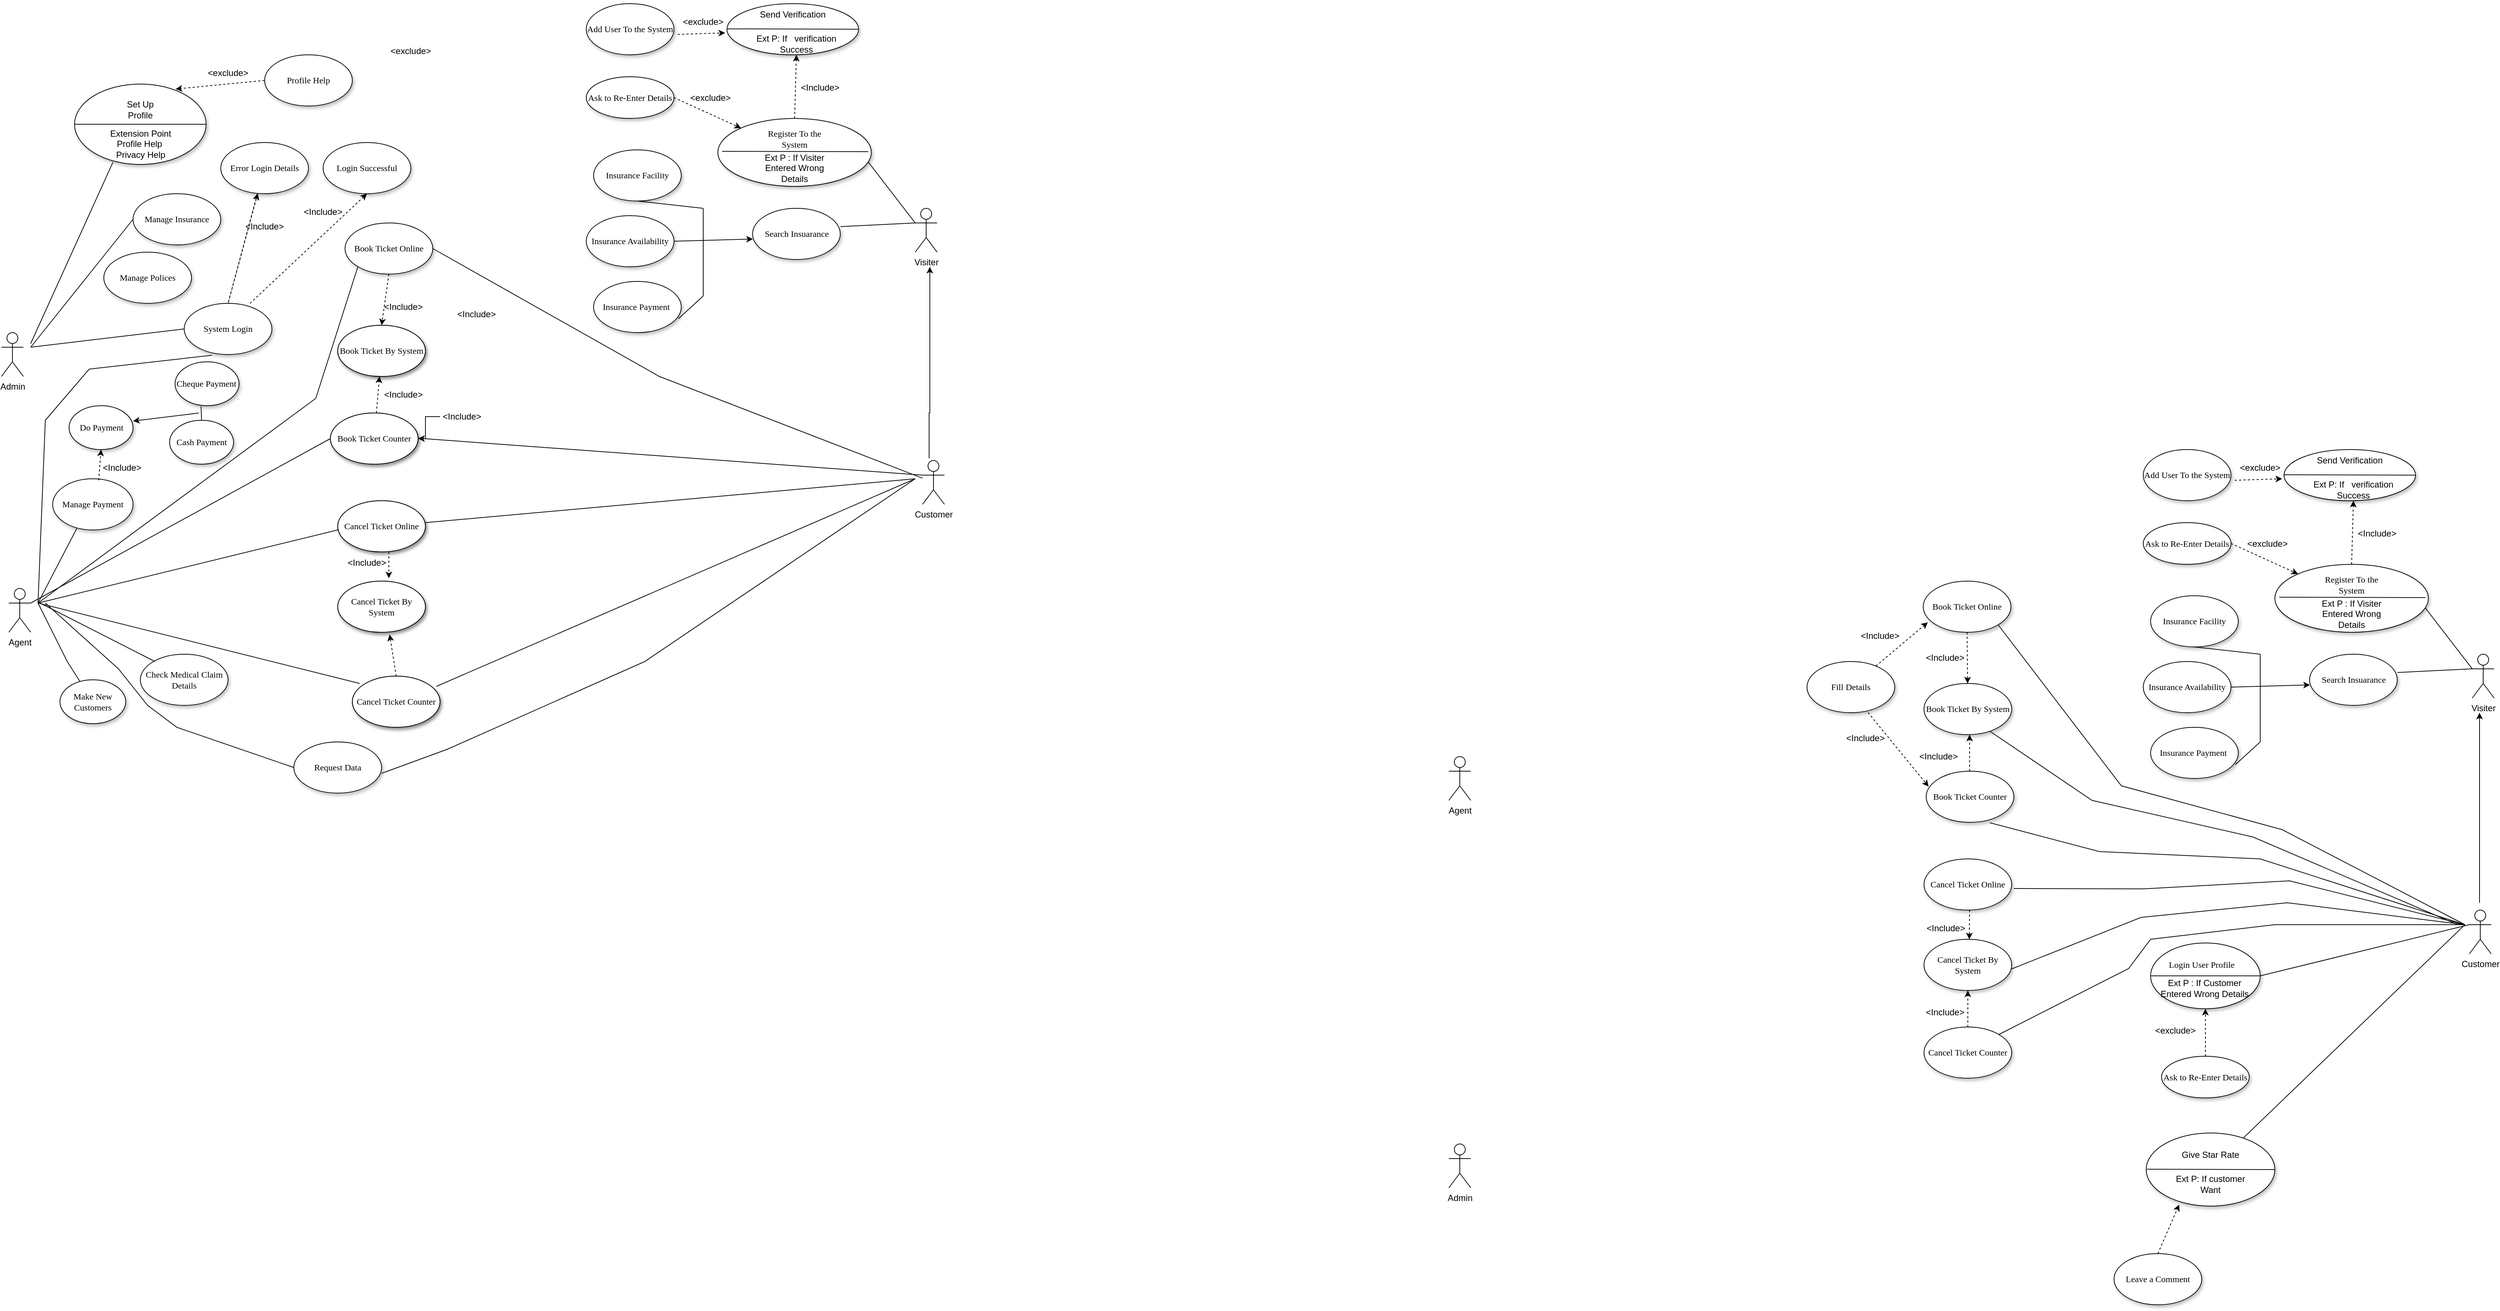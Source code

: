<mxfile version="17.1.2" type="github">
  <diagram name="Page-1" id="42789a77-a242-8287-6e28-9cd8cfd52e62">
    <mxGraphModel dx="5840" dy="3390" grid="1" gridSize="10" guides="1" tooltips="1" connect="1" arrows="1" fold="1" page="1" pageScale="1" pageWidth="1100" pageHeight="850" background="none" math="0" shadow="0">
      <root>
        <mxCell id="0" />
        <mxCell id="1" parent="0" />
        <mxCell id="1ea317790d2ca983-1" value="Make New Customers" style="ellipse;whiteSpace=wrap;html=1;rounded=0;shadow=1;comic=0;labelBackgroundColor=none;strokeWidth=1;fontFamily=Verdana;fontSize=12;align=center;" parent="1" vertex="1">
          <mxGeometry x="-460" y="115" width="90" height="60" as="geometry" />
        </mxCell>
        <mxCell id="6v1Id_99yUcSAAxj-PqX-1" value="Agent" style="shape=umlActor;verticalLabelPosition=bottom;verticalAlign=top;html=1;outlineConnect=0;" parent="1" vertex="1">
          <mxGeometry x="-530" y="-10" width="30" height="60" as="geometry" />
        </mxCell>
        <mxCell id="6v1Id_99yUcSAAxj-PqX-2" value="Admin" style="shape=umlActor;verticalLabelPosition=bottom;verticalAlign=top;html=1;outlineConnect=0;" parent="1" vertex="1">
          <mxGeometry x="1440" y="750" width="30" height="60" as="geometry" />
        </mxCell>
        <mxCell id="6v1Id_99yUcSAAxj-PqX-8" value="Check Medical Claim Details" style="ellipse;whiteSpace=wrap;html=1;rounded=0;shadow=1;comic=0;labelBackgroundColor=none;strokeWidth=1;fontFamily=Verdana;fontSize=12;align=center;" parent="1" vertex="1">
          <mxGeometry x="-350" y="80" width="120" height="70" as="geometry" />
        </mxCell>
        <mxCell id="6v1Id_99yUcSAAxj-PqX-9" value="Manage Payment" style="ellipse;whiteSpace=wrap;html=1;rounded=0;shadow=1;comic=0;labelBackgroundColor=none;strokeWidth=1;fontFamily=Verdana;fontSize=12;align=center;" parent="1" vertex="1">
          <mxGeometry x="-470" y="-160" width="110" height="70" as="geometry" />
        </mxCell>
        <mxCell id="6v1Id_99yUcSAAxj-PqX-10" value="Manage Insurance" style="ellipse;whiteSpace=wrap;html=1;rounded=0;shadow=1;comic=0;labelBackgroundColor=none;strokeWidth=1;fontFamily=Verdana;fontSize=12;align=center;" parent="1" vertex="1">
          <mxGeometry x="-360" y="-550" width="120" height="70" as="geometry" />
        </mxCell>
        <mxCell id="6v1Id_99yUcSAAxj-PqX-11" value="Manage Polices" style="ellipse;whiteSpace=wrap;html=1;rounded=0;shadow=1;comic=0;labelBackgroundColor=none;strokeWidth=1;fontFamily=Verdana;fontSize=12;align=center;" parent="1" vertex="1">
          <mxGeometry x="-400" y="-470" width="120" height="70" as="geometry" />
        </mxCell>
        <mxCell id="6v1Id_99yUcSAAxj-PqX-12" value="Book Ticket Online" style="ellipse;whiteSpace=wrap;html=1;rounded=0;shadow=1;comic=0;labelBackgroundColor=none;strokeWidth=1;fontFamily=Verdana;fontSize=12;align=center;" parent="1" vertex="1">
          <mxGeometry x="-70" y="-510" width="120" height="70" as="geometry" />
        </mxCell>
        <mxCell id="6v1Id_99yUcSAAxj-PqX-13" value="Cancel Ticket Counter" style="ellipse;whiteSpace=wrap;html=1;rounded=0;shadow=1;comic=0;labelBackgroundColor=none;strokeWidth=1;fontFamily=Verdana;fontSize=12;align=center;" parent="1" vertex="1">
          <mxGeometry x="-60" y="110" width="120" height="70" as="geometry" />
        </mxCell>
        <mxCell id="6v1Id_99yUcSAAxj-PqX-14" value="Book Ticket Counter" style="ellipse;whiteSpace=wrap;html=1;rounded=0;shadow=1;comic=0;labelBackgroundColor=none;strokeWidth=1;fontFamily=Verdana;fontSize=12;align=center;" parent="1" vertex="1">
          <mxGeometry x="-90" y="-250" width="120" height="70" as="geometry" />
        </mxCell>
        <mxCell id="6v1Id_99yUcSAAxj-PqX-15" value="Cancel Ticket Online" style="ellipse;whiteSpace=wrap;html=1;rounded=0;shadow=1;comic=0;labelBackgroundColor=none;strokeWidth=1;fontFamily=Verdana;fontSize=12;align=center;" parent="1" vertex="1">
          <mxGeometry x="-80" y="-130" width="120" height="70" as="geometry" />
        </mxCell>
        <mxCell id="6v1Id_99yUcSAAxj-PqX-17" value="Customer" style="shape=umlActor;verticalLabelPosition=bottom;verticalAlign=top;html=1;outlineConnect=0;" parent="1" vertex="1">
          <mxGeometry x="720" y="-185" width="30" height="60" as="geometry" />
        </mxCell>
        <mxCell id="6v1Id_99yUcSAAxj-PqX-19" value="" style="endArrow=none;html=1;rounded=0;" parent="1" target="1ea317790d2ca983-1" edge="1">
          <mxGeometry width="50" height="50" relative="1" as="geometry">
            <mxPoint x="-490" y="10" as="sourcePoint" />
            <mxPoint x="-40" y="-200" as="targetPoint" />
            <Array as="points">
              <mxPoint x="-450" y="90" />
            </Array>
          </mxGeometry>
        </mxCell>
        <mxCell id="6v1Id_99yUcSAAxj-PqX-20" value="" style="endArrow=none;html=1;rounded=0;entryX=0;entryY=0.5;entryDx=0;entryDy=0;" parent="1" target="6v1Id_99yUcSAAxj-PqX-14" edge="1">
          <mxGeometry width="50" height="50" relative="1" as="geometry">
            <mxPoint x="-500" y="10.002" as="sourcePoint" />
            <mxPoint x="-406.433" y="125.161" as="targetPoint" />
          </mxGeometry>
        </mxCell>
        <mxCell id="6v1Id_99yUcSAAxj-PqX-21" value="" style="endArrow=none;html=1;rounded=0;" parent="1" edge="1">
          <mxGeometry width="50" height="50" relative="1" as="geometry">
            <mxPoint x="-490" y="10" as="sourcePoint" />
            <mxPoint x="-80" y="-90" as="targetPoint" />
          </mxGeometry>
        </mxCell>
        <mxCell id="6v1Id_99yUcSAAxj-PqX-22" value="" style="endArrow=none;html=1;rounded=0;" parent="1" edge="1">
          <mxGeometry width="50" height="50" relative="1" as="geometry">
            <mxPoint x="-487.13" y="10.002" as="sourcePoint" />
            <mxPoint x="-330" y="90" as="targetPoint" />
          </mxGeometry>
        </mxCell>
        <mxCell id="6v1Id_99yUcSAAxj-PqX-23" value="" style="endArrow=none;html=1;rounded=0;entryX=0;entryY=1;entryDx=0;entryDy=0;" parent="1" target="6v1Id_99yUcSAAxj-PqX-12" edge="1">
          <mxGeometry width="50" height="50" relative="1" as="geometry">
            <mxPoint x="-490" y="10" as="sourcePoint" />
            <mxPoint x="-325.739" y="79.998" as="targetPoint" />
            <Array as="points">
              <mxPoint x="-110" y="-270" />
            </Array>
          </mxGeometry>
        </mxCell>
        <mxCell id="6v1Id_99yUcSAAxj-PqX-24" value="" style="endArrow=none;html=1;rounded=0;entryX=0.083;entryY=0.143;entryDx=0;entryDy=0;entryPerimeter=0;" parent="1" target="6v1Id_99yUcSAAxj-PqX-13" edge="1">
          <mxGeometry width="50" height="50" relative="1" as="geometry">
            <mxPoint x="-490" y="10" as="sourcePoint" />
            <mxPoint x="-80" y="-45" as="targetPoint" />
          </mxGeometry>
        </mxCell>
        <mxCell id="6v1Id_99yUcSAAxj-PqX-25" value="" style="endArrow=none;html=1;rounded=0;exitX=0.317;exitY=1.014;exitDx=0;exitDy=0;exitPerimeter=0;" parent="1" edge="1" source="zCK_g5lJNB62o4PVmk3n-4">
          <mxGeometry width="50" height="50" relative="1" as="geometry">
            <mxPoint x="-432.13" y="-102.348" as="sourcePoint" />
            <mxPoint x="-490" y="10" as="targetPoint" />
            <Array as="points">
              <mxPoint x="-420" y="-310" />
              <mxPoint x="-480" y="-240" />
            </Array>
          </mxGeometry>
        </mxCell>
        <mxCell id="6v1Id_99yUcSAAxj-PqX-27" value="" style="endArrow=none;html=1;rounded=0;entryX=0;entryY=0.5;entryDx=0;entryDy=0;" parent="1" target="6v1Id_99yUcSAAxj-PqX-10" edge="1">
          <mxGeometry width="50" height="50" relative="1" as="geometry">
            <mxPoint x="-500" y="-340" as="sourcePoint" />
            <mxPoint x="-430" y="-320" as="targetPoint" />
          </mxGeometry>
        </mxCell>
        <mxCell id="6v1Id_99yUcSAAxj-PqX-28" value="" style="endArrow=none;html=1;rounded=0;exitX=1;exitY=0.5;exitDx=0;exitDy=0;" parent="1" source="6v1Id_99yUcSAAxj-PqX-12" target="6v1Id_99yUcSAAxj-PqX-17" edge="1">
          <mxGeometry width="50" height="50" relative="1" as="geometry">
            <mxPoint x="80" y="-240" as="sourcePoint" />
            <mxPoint x="130" y="-290" as="targetPoint" />
            <Array as="points">
              <mxPoint x="360" y="-300" />
            </Array>
          </mxGeometry>
        </mxCell>
        <mxCell id="6v1Id_99yUcSAAxj-PqX-29" value="" style="endArrow=none;html=1;rounded=0;exitX=1;exitY=0.5;exitDx=0;exitDy=0;entryX=0;entryY=0.333;entryDx=0;entryDy=0;entryPerimeter=0;" parent="1" target="6v1Id_99yUcSAAxj-PqX-17" edge="1">
          <mxGeometry width="50" height="50" relative="1" as="geometry">
            <mxPoint x="30" y="-215.54" as="sourcePoint" />
            <mxPoint x="340" y="-160" as="targetPoint" />
          </mxGeometry>
        </mxCell>
        <mxCell id="6v1Id_99yUcSAAxj-PqX-30" value="" style="endArrow=none;html=1;rounded=0;" parent="1" edge="1">
          <mxGeometry width="50" height="50" relative="1" as="geometry">
            <mxPoint x="40" y="-100" as="sourcePoint" />
            <mxPoint x="710" y="-160" as="targetPoint" />
          </mxGeometry>
        </mxCell>
        <mxCell id="6v1Id_99yUcSAAxj-PqX-31" value="" style="endArrow=none;html=1;rounded=0;exitX=0.958;exitY=0.2;exitDx=0;exitDy=0;exitPerimeter=0;" parent="1" source="6v1Id_99yUcSAAxj-PqX-13" edge="1">
          <mxGeometry width="50" height="50" relative="1" as="geometry">
            <mxPoint x="30" y="75" as="sourcePoint" />
            <mxPoint x="710" y="-160" as="targetPoint" />
          </mxGeometry>
        </mxCell>
        <mxCell id="6v1Id_99yUcSAAxj-PqX-32" value="Book Ticket By System" style="ellipse;whiteSpace=wrap;html=1;rounded=0;shadow=1;comic=0;labelBackgroundColor=none;strokeWidth=1;fontFamily=Verdana;fontSize=12;align=center;" parent="1" vertex="1">
          <mxGeometry x="-80" y="-370" width="120" height="70" as="geometry" />
        </mxCell>
        <mxCell id="6v1Id_99yUcSAAxj-PqX-33" value="Cancel Ticket By System" style="ellipse;whiteSpace=wrap;html=1;rounded=0;shadow=1;comic=0;labelBackgroundColor=none;strokeWidth=1;fontFamily=Verdana;fontSize=12;align=center;" parent="1" vertex="1">
          <mxGeometry x="-80" y="-20" width="120" height="70" as="geometry" />
        </mxCell>
        <mxCell id="6v1Id_99yUcSAAxj-PqX-37" value="" style="endArrow=classic;html=1;rounded=0;dashed=1;" parent="1" target="6v1Id_99yUcSAAxj-PqX-32" edge="1" source="6v1Id_99yUcSAAxj-PqX-14">
          <mxGeometry width="50" height="50" relative="1" as="geometry">
            <mxPoint x="10" y="-240" as="sourcePoint" />
            <mxPoint x="60" y="-290" as="targetPoint" />
          </mxGeometry>
        </mxCell>
        <mxCell id="6v1Id_99yUcSAAxj-PqX-38" value="" style="endArrow=classic;html=1;rounded=0;dashed=1;exitX=0.5;exitY=1;exitDx=0;exitDy=0;entryX=0.5;entryY=0;entryDx=0;entryDy=0;" parent="1" source="6v1Id_99yUcSAAxj-PqX-12" target="6v1Id_99yUcSAAxj-PqX-32" edge="1">
          <mxGeometry width="50" height="50" relative="1" as="geometry">
            <mxPoint x="20" y="-230" as="sourcePoint" />
            <mxPoint x="-70" y="-380" as="targetPoint" />
            <Array as="points" />
          </mxGeometry>
        </mxCell>
        <mxCell id="6v1Id_99yUcSAAxj-PqX-39" value="&amp;lt;Include&amp;gt;" style="text;html=1;strokeColor=none;fillColor=none;align=center;verticalAlign=middle;whiteSpace=wrap;rounded=0;" parent="1" vertex="1">
          <mxGeometry x="-20" y="-410" width="60" height="30" as="geometry" />
        </mxCell>
        <mxCell id="6v1Id_99yUcSAAxj-PqX-40" value="&amp;lt;Include&amp;gt;" style="text;html=1;strokeColor=none;fillColor=none;align=center;verticalAlign=middle;whiteSpace=wrap;rounded=0;" parent="1" vertex="1">
          <mxGeometry x="-20" y="-290" width="60" height="30" as="geometry" />
        </mxCell>
        <mxCell id="6v1Id_99yUcSAAxj-PqX-43" value="" style="endArrow=classic;html=1;rounded=0;dashed=1;entryX=0.583;entryY=-0.057;entryDx=0;entryDy=0;exitX=0.583;exitY=1;exitDx=0;exitDy=0;entryPerimeter=0;exitPerimeter=0;" parent="1" source="6v1Id_99yUcSAAxj-PqX-15" target="6v1Id_99yUcSAAxj-PqX-33" edge="1">
          <mxGeometry width="50" height="50" relative="1" as="geometry">
            <mxPoint x="-10" y="-380" as="sourcePoint" />
            <mxPoint y="-340" as="targetPoint" />
            <Array as="points" />
          </mxGeometry>
        </mxCell>
        <mxCell id="6v1Id_99yUcSAAxj-PqX-44" value="" style="endArrow=classic;html=1;rounded=0;dashed=1;exitX=0.5;exitY=0;exitDx=0;exitDy=0;entryX=0.592;entryY=1.043;entryDx=0;entryDy=0;entryPerimeter=0;" parent="1" source="6v1Id_99yUcSAAxj-PqX-13" target="6v1Id_99yUcSAAxj-PqX-33" edge="1">
          <mxGeometry width="50" height="50" relative="1" as="geometry">
            <mxPoint x="10.04" y="-49.02" as="sourcePoint" />
            <mxPoint x="10" y="52" as="targetPoint" />
            <Array as="points" />
          </mxGeometry>
        </mxCell>
        <mxCell id="6v1Id_99yUcSAAxj-PqX-45" value="&amp;lt;Include&amp;gt;" style="text;html=1;strokeColor=none;fillColor=none;align=center;verticalAlign=middle;whiteSpace=wrap;rounded=0;" parent="1" vertex="1">
          <mxGeometry x="-70" y="-60" width="60" height="30" as="geometry" />
        </mxCell>
        <mxCell id="6v1Id_99yUcSAAxj-PqX-46" value="&amp;lt;Include&amp;gt;" style="text;html=1;strokeColor=none;fillColor=none;align=center;verticalAlign=middle;whiteSpace=wrap;rounded=0;" parent="1" vertex="1">
          <mxGeometry x="2089" y="555" width="60" height="30" as="geometry" />
        </mxCell>
        <mxCell id="6v1Id_99yUcSAAxj-PqX-47" value="Request Data" style="ellipse;whiteSpace=wrap;html=1;rounded=0;shadow=1;comic=0;labelBackgroundColor=none;strokeWidth=1;fontFamily=Verdana;fontSize=12;align=center;" parent="1" vertex="1">
          <mxGeometry x="-140" y="200" width="120" height="70" as="geometry" />
        </mxCell>
        <mxCell id="zCK_g5lJNB62o4PVmk3n-2" value="" style="endArrow=none;html=1;rounded=0;exitX=0;exitY=0.5;exitDx=0;exitDy=0;" edge="1" parent="1" source="6v1Id_99yUcSAAxj-PqX-47">
          <mxGeometry width="50" height="50" relative="1" as="geometry">
            <mxPoint x="60" y="-465" as="sourcePoint" />
            <mxPoint x="-480" y="10" as="targetPoint" />
            <Array as="points">
              <mxPoint x="-300" y="180" />
              <mxPoint x="-340" y="150" />
              <mxPoint x="-380" y="100" />
            </Array>
          </mxGeometry>
        </mxCell>
        <mxCell id="zCK_g5lJNB62o4PVmk3n-3" value="" style="endArrow=none;html=1;rounded=0;exitX=1;exitY=0.614;exitDx=0;exitDy=0;exitPerimeter=0;" edge="1" parent="1" source="6v1Id_99yUcSAAxj-PqX-47">
          <mxGeometry width="50" height="50" relative="1" as="geometry">
            <mxPoint x="110" y="-130" as="sourcePoint" />
            <mxPoint x="710" y="-160" as="targetPoint" />
            <Array as="points">
              <mxPoint x="70" y="210" />
              <mxPoint x="340" y="90" />
            </Array>
          </mxGeometry>
        </mxCell>
        <mxCell id="zCK_g5lJNB62o4PVmk3n-4" value="System Login" style="ellipse;whiteSpace=wrap;html=1;rounded=0;shadow=1;comic=0;labelBackgroundColor=none;strokeWidth=1;fontFamily=Verdana;fontSize=12;align=center;" vertex="1" parent="1">
          <mxGeometry x="-290" y="-400" width="120" height="70" as="geometry" />
        </mxCell>
        <mxCell id="zCK_g5lJNB62o4PVmk3n-5" value="" style="endArrow=none;html=1;rounded=0;entryX=0;entryY=0.5;entryDx=0;entryDy=0;" edge="1" parent="1" target="zCK_g5lJNB62o4PVmk3n-4">
          <mxGeometry width="50" height="50" relative="1" as="geometry">
            <mxPoint x="-500" y="-340" as="sourcePoint" />
            <mxPoint x="-70" y="-160" as="targetPoint" />
            <Array as="points" />
          </mxGeometry>
        </mxCell>
        <mxCell id="zCK_g5lJNB62o4PVmk3n-6" value="" style="endArrow=none;html=1;rounded=0;exitX=0.3;exitY=0.971;exitDx=0;exitDy=0;exitPerimeter=0;" edge="1" parent="1" source="6v1Id_99yUcSAAxj-PqX-9">
          <mxGeometry width="50" height="50" relative="1" as="geometry">
            <mxPoint x="-422.13" y="-92.348" as="sourcePoint" />
            <mxPoint x="-490" y="10" as="targetPoint" />
          </mxGeometry>
        </mxCell>
        <mxCell id="zCK_g5lJNB62o4PVmk3n-7" value="Error Login Details" style="ellipse;whiteSpace=wrap;html=1;rounded=0;shadow=1;comic=0;labelBackgroundColor=none;strokeWidth=1;fontFamily=Verdana;fontSize=12;align=center;" vertex="1" parent="1">
          <mxGeometry x="-240" y="-620" width="120" height="70" as="geometry" />
        </mxCell>
        <mxCell id="zCK_g5lJNB62o4PVmk3n-8" value="Login Successful" style="ellipse;whiteSpace=wrap;html=1;rounded=0;shadow=1;comic=0;labelBackgroundColor=none;strokeWidth=1;fontFamily=Verdana;fontSize=12;align=center;" vertex="1" parent="1">
          <mxGeometry x="-100" y="-620" width="120" height="70" as="geometry" />
        </mxCell>
        <mxCell id="zCK_g5lJNB62o4PVmk3n-11" value="" style="endArrow=classic;html=1;rounded=0;dashed=1;exitX=0.5;exitY=1;exitDx=0;exitDy=0;" edge="1" parent="1" target="zCK_g5lJNB62o4PVmk3n-7">
          <mxGeometry width="50" height="50" relative="1" as="geometry">
            <mxPoint x="-190" y="-550" as="sourcePoint" />
            <mxPoint x="-200" y="-480" as="targetPoint" />
            <Array as="points">
              <mxPoint x="-230" y="-400" />
            </Array>
          </mxGeometry>
        </mxCell>
        <mxCell id="zCK_g5lJNB62o4PVmk3n-12" value="" style="endArrow=classic;html=1;rounded=0;dashed=1;exitX=0.75;exitY=0;exitDx=0;exitDy=0;exitPerimeter=0;entryX=0.5;entryY=1;entryDx=0;entryDy=0;" edge="1" parent="1" source="zCK_g5lJNB62o4PVmk3n-4" target="zCK_g5lJNB62o4PVmk3n-8">
          <mxGeometry width="50" height="50" relative="1" as="geometry">
            <mxPoint x="-180" y="-540" as="sourcePoint" />
            <mxPoint x="-50" y="-540" as="targetPoint" />
            <Array as="points" />
          </mxGeometry>
        </mxCell>
        <mxCell id="zCK_g5lJNB62o4PVmk3n-13" value="&amp;lt;Include&amp;gt;" style="text;html=1;strokeColor=none;fillColor=none;align=center;verticalAlign=middle;whiteSpace=wrap;rounded=0;" vertex="1" parent="1">
          <mxGeometry x="-210" y="-520" width="60" height="30" as="geometry" />
        </mxCell>
        <mxCell id="zCK_g5lJNB62o4PVmk3n-14" value="&amp;lt;Include&amp;gt;" style="text;html=1;strokeColor=none;fillColor=none;align=center;verticalAlign=middle;whiteSpace=wrap;rounded=0;" vertex="1" parent="1">
          <mxGeometry x="-130" y="-540" width="60" height="30" as="geometry" />
        </mxCell>
        <mxCell id="zCK_g5lJNB62o4PVmk3n-16" value="&amp;nbsp;" style="ellipse;whiteSpace=wrap;html=1;rounded=0;shadow=1;comic=0;labelBackgroundColor=none;strokeWidth=1;fontFamily=Verdana;fontSize=12;align=center;" vertex="1" parent="1">
          <mxGeometry x="-440" y="-700" width="180" height="110" as="geometry" />
        </mxCell>
        <mxCell id="zCK_g5lJNB62o4PVmk3n-17" value="" style="endArrow=none;html=1;rounded=0;entryX=0.292;entryY=0.971;entryDx=0;entryDy=0;entryPerimeter=0;" edge="1" parent="1" target="zCK_g5lJNB62o4PVmk3n-16">
          <mxGeometry width="50" height="50" relative="1" as="geometry">
            <mxPoint x="-500" y="-345" as="sourcePoint" />
            <mxPoint x="-360" y="-520" as="targetPoint" />
          </mxGeometry>
        </mxCell>
        <mxCell id="zCK_g5lJNB62o4PVmk3n-18" value="Extension Point Profile Help&amp;nbsp;&lt;br&gt;Privacy Help" style="text;html=1;strokeColor=none;fillColor=none;align=center;verticalAlign=middle;whiteSpace=wrap;rounded=0;" vertex="1" parent="1">
          <mxGeometry x="-397.5" y="-633" width="95" height="30" as="geometry" />
        </mxCell>
        <mxCell id="zCK_g5lJNB62o4PVmk3n-19" value="" style="endArrow=none;html=1;rounded=0;exitX=0;exitY=0.5;exitDx=0;exitDy=0;entryX=1;entryY=0.5;entryDx=0;entryDy=0;" edge="1" parent="1" source="zCK_g5lJNB62o4PVmk3n-16" target="zCK_g5lJNB62o4PVmk3n-16">
          <mxGeometry width="50" height="50" relative="1" as="geometry">
            <mxPoint x="-460" y="-640" as="sourcePoint" />
            <mxPoint x="-260" y="-635" as="targetPoint" />
          </mxGeometry>
        </mxCell>
        <mxCell id="zCK_g5lJNB62o4PVmk3n-20" value="Profile Help" style="ellipse;whiteSpace=wrap;html=1;rounded=0;shadow=1;comic=0;labelBackgroundColor=none;strokeWidth=1;fontFamily=Verdana;fontSize=12;align=center;" vertex="1" parent="1">
          <mxGeometry x="-180" y="-740" width="120" height="70" as="geometry" />
        </mxCell>
        <mxCell id="zCK_g5lJNB62o4PVmk3n-21" value="" style="endArrow=classic;html=1;rounded=0;dashed=1;entryX=0.768;entryY=0.062;entryDx=0;entryDy=0;exitX=0;exitY=0.5;exitDx=0;exitDy=0;entryPerimeter=0;" edge="1" parent="1" source="zCK_g5lJNB62o4PVmk3n-20" target="zCK_g5lJNB62o4PVmk3n-16">
          <mxGeometry width="50" height="50" relative="1" as="geometry">
            <mxPoint x="-36" y="-830" as="sourcePoint" />
            <mxPoint x="-192.04" y="-681.05" as="targetPoint" />
            <Array as="points" />
          </mxGeometry>
        </mxCell>
        <mxCell id="zCK_g5lJNB62o4PVmk3n-22" value="&lt;span style=&quot;color: rgba(0 , 0 , 0 , 0) ; font-family: monospace ; font-size: 0px&quot;&gt;%3CmxGraphModel%3E%3Croot%3E%3CmxCell%20id%3D%220%22%2F%3E%3CmxCell%20id%3D%221%22%20parent%3D%220%22%2F%3E%3CmxCell%20id%3D%222%22%20value%3D%22Extension%20Point%20Profile%20Help%26amp%3Bnbsp%3B%26lt%3Bbr%26gt%3BPrivacy%20Help%22%20style%3D%22text%3Bhtml%3D1%3BstrokeColor%3Dnone%3BfillColor%3Dnone%3Balign%3Dcenter%3BverticalAlign%3Dmiddle%3BwhiteSpace%3Dwrap%3Brounded%3D0%3B%22%20vertex%3D%221%22%20parent%3D%221%22%3E%3CmxGeometry%20x%3D%22212.5%22%20y%3D%22-80%22%20width%3D%2295%22%20height%3D%2230%22%20as%3D%22geometry%22%2F%3E%3C%2FmxCell%3E%3C%2Froot%3E%3C%2FmxGraphModel%3E&lt;/span&gt;&lt;span style=&quot;color: rgba(0 , 0 , 0 , 0) ; font-family: monospace ; font-size: 0px&quot;&gt;%3CmxGraphModel%3E%3Croot%3E%3CmxCell%20id%3D%220%22%2F%3E%3CmxCell%20id%3D%221%22%20parent%3D%220%22%2F%3E%3CmxCell%20id%3D%222%22%20value%3D%22Extension%20Point%20Profile%20Help%26amp%3Bnbsp%3B%26lt%3Bbr%26gt%3BPrivacy%20Help%22%20style%3D%22text%3Bhtml%3D1%3BstrokeColor%3Dnone%3BfillColor%3Dnone%3Balign%3Dcenter%3BverticalAlign%3Dmiddle%3BwhiteSpace%3Dwrap%3Brounded%3D0%3B%22%20vertex%3D%221%22%20parent%3D%221%22%3E%3CmxGeometry%20x%3D%22212.5%22%20y%3D%22-80%22%20width%3D%2295%22%20height%3D%2230%22%20as%3D%22geometry%22%2F%3E%3C%2FmxCell%3E%3C%2Froot%3E%3C%2FmxGraphModel%3E&lt;/span&gt;" style="text;html=1;strokeColor=none;fillColor=none;align=center;verticalAlign=middle;whiteSpace=wrap;rounded=0;" vertex="1" parent="1">
          <mxGeometry x="-500" y="-750" width="95" height="30" as="geometry" />
        </mxCell>
        <mxCell id="zCK_g5lJNB62o4PVmk3n-23" value="&amp;lt;exclude&amp;gt;" style="text;html=1;strokeColor=none;fillColor=none;align=center;verticalAlign=middle;whiteSpace=wrap;rounded=0;" vertex="1" parent="1">
          <mxGeometry x="-260" y="-730" width="60" height="30" as="geometry" />
        </mxCell>
        <mxCell id="zCK_g5lJNB62o4PVmk3n-24" value="Set Up Profile" style="text;html=1;strokeColor=none;fillColor=none;align=center;verticalAlign=middle;whiteSpace=wrap;rounded=0;" vertex="1" parent="1">
          <mxGeometry x="-380" y="-680" width="60" height="30" as="geometry" />
        </mxCell>
        <mxCell id="zCK_g5lJNB62o4PVmk3n-25" value="Fill Details" style="ellipse;whiteSpace=wrap;html=1;rounded=0;shadow=1;comic=0;labelBackgroundColor=none;strokeWidth=1;fontFamily=Verdana;fontSize=12;align=center;" vertex="1" parent="1">
          <mxGeometry x="1930" y="90" width="120" height="70" as="geometry" />
        </mxCell>
        <mxCell id="zCK_g5lJNB62o4PVmk3n-26" value="" style="endArrow=classic;html=1;rounded=0;dashed=1;entryX=0.052;entryY=0.805;entryDx=0;entryDy=0;entryPerimeter=0;" edge="1" parent="1" source="zCK_g5lJNB62o4PVmk3n-25" target="zCK_g5lJNB62o4PVmk3n-128">
          <mxGeometry width="50" height="50" relative="1" as="geometry">
            <mxPoint x="610" y="120" as="sourcePoint" />
            <mxPoint x="1990" y="260" as="targetPoint" />
            <Array as="points" />
          </mxGeometry>
        </mxCell>
        <mxCell id="zCK_g5lJNB62o4PVmk3n-27" value="" style="endArrow=classic;html=1;rounded=0;dashed=1;exitX=0.696;exitY=0.998;exitDx=0;exitDy=0;exitPerimeter=0;entryX=0.028;entryY=0.301;entryDx=0;entryDy=0;entryPerimeter=0;" edge="1" parent="1" source="zCK_g5lJNB62o4PVmk3n-25" target="zCK_g5lJNB62o4PVmk3n-132">
          <mxGeometry width="50" height="50" relative="1" as="geometry">
            <mxPoint x="722.677" y="254.663" as="sourcePoint" />
            <mxPoint x="1860" y="470" as="targetPoint" />
            <Array as="points" />
          </mxGeometry>
        </mxCell>
        <mxCell id="zCK_g5lJNB62o4PVmk3n-147" value="" style="edgeStyle=orthogonalEdgeStyle;rounded=0;orthogonalLoop=1;jettySize=auto;html=1;" edge="1" parent="1" source="zCK_g5lJNB62o4PVmk3n-28" target="zCK_g5lJNB62o4PVmk3n-126">
          <mxGeometry relative="1" as="geometry" />
        </mxCell>
        <mxCell id="zCK_g5lJNB62o4PVmk3n-28" value="&amp;lt;Include&amp;gt;" style="text;html=1;strokeColor=none;fillColor=none;align=center;verticalAlign=middle;whiteSpace=wrap;rounded=0;" vertex="1" parent="1">
          <mxGeometry x="60" y="-260" width="60" height="30" as="geometry" />
        </mxCell>
        <mxCell id="zCK_g5lJNB62o4PVmk3n-29" value="&amp;lt;Include&amp;gt;" style="text;html=1;strokeColor=none;fillColor=none;align=center;verticalAlign=middle;whiteSpace=wrap;rounded=0;" vertex="1" parent="1">
          <mxGeometry x="80" y="-400" width="60" height="30" as="geometry" />
        </mxCell>
        <mxCell id="zCK_g5lJNB62o4PVmk3n-30" value="Do Payment" style="ellipse;whiteSpace=wrap;html=1;rounded=0;shadow=1;comic=0;labelBackgroundColor=none;strokeWidth=1;fontFamily=Verdana;fontSize=12;align=center;" vertex="1" parent="1">
          <mxGeometry x="-447.5" y="-260" width="87.5" height="60" as="geometry" />
        </mxCell>
        <mxCell id="zCK_g5lJNB62o4PVmk3n-31" value="Cheque Payment&amp;nbsp;" style="ellipse;whiteSpace=wrap;html=1;rounded=0;shadow=1;comic=0;labelBackgroundColor=none;strokeWidth=1;fontFamily=Verdana;fontSize=12;align=center;" vertex="1" parent="1">
          <mxGeometry x="-302.5" y="-320" width="87.5" height="60" as="geometry" />
        </mxCell>
        <mxCell id="zCK_g5lJNB62o4PVmk3n-32" value="Cash Payment" style="ellipse;whiteSpace=wrap;html=1;rounded=0;shadow=1;comic=0;labelBackgroundColor=none;strokeWidth=1;fontFamily=Verdana;fontSize=12;align=center;" vertex="1" parent="1">
          <mxGeometry x="-310" y="-240" width="87.5" height="60" as="geometry" />
        </mxCell>
        <mxCell id="zCK_g5lJNB62o4PVmk3n-33" value="" style="endArrow=classic;html=1;rounded=0;dashed=1;entryX=0.5;entryY=1;entryDx=0;entryDy=0;exitX=0.573;exitY=0.029;exitDx=0;exitDy=0;exitPerimeter=0;" edge="1" parent="1" source="6v1Id_99yUcSAAxj-PqX-9" target="zCK_g5lJNB62o4PVmk3n-30">
          <mxGeometry width="50" height="50" relative="1" as="geometry">
            <mxPoint x="-17.121" y="-239.96" as="sourcePoint" />
            <mxPoint x="-12.913" y="-290.041" as="targetPoint" />
          </mxGeometry>
        </mxCell>
        <mxCell id="zCK_g5lJNB62o4PVmk3n-34" value="" style="endArrow=none;html=1;rounded=0;exitX=0.406;exitY=1.017;exitDx=0;exitDy=0;exitPerimeter=0;entryX=0.5;entryY=0;entryDx=0;entryDy=0;" edge="1" parent="1" source="zCK_g5lJNB62o4PVmk3n-31" target="zCK_g5lJNB62o4PVmk3n-32">
          <mxGeometry width="50" height="50" relative="1" as="geometry">
            <mxPoint x="-120" y="-130" as="sourcePoint" />
            <mxPoint x="-70" y="-180" as="targetPoint" />
          </mxGeometry>
        </mxCell>
        <mxCell id="zCK_g5lJNB62o4PVmk3n-38" value="&amp;lt;Include&amp;gt;" style="text;html=1;strokeColor=none;fillColor=none;align=center;verticalAlign=middle;whiteSpace=wrap;rounded=0;" vertex="1" parent="1">
          <mxGeometry x="-405" y="-190" width="60" height="30" as="geometry" />
        </mxCell>
        <mxCell id="zCK_g5lJNB62o4PVmk3n-39" value="" style="endArrow=classic;html=1;rounded=0;entryX=1;entryY=0.35;entryDx=0;entryDy=0;entryPerimeter=0;" edge="1" parent="1" target="zCK_g5lJNB62o4PVmk3n-30">
          <mxGeometry width="50" height="50" relative="1" as="geometry">
            <mxPoint x="-270" y="-250" as="sourcePoint" />
            <mxPoint x="-350" y="-240" as="targetPoint" />
          </mxGeometry>
        </mxCell>
        <mxCell id="zCK_g5lJNB62o4PVmk3n-40" value="Visiter" style="shape=umlActor;verticalLabelPosition=bottom;verticalAlign=top;html=1;outlineConnect=0;" vertex="1" parent="1">
          <mxGeometry x="710" y="-530" width="30" height="60" as="geometry" />
        </mxCell>
        <mxCell id="zCK_g5lJNB62o4PVmk3n-43" value="" style="edgeStyle=orthogonalEdgeStyle;rounded=0;orthogonalLoop=1;jettySize=auto;html=1;exitX=0.3;exitY=-0.05;exitDx=0;exitDy=0;exitPerimeter=0;" edge="1" parent="1" source="6v1Id_99yUcSAAxj-PqX-17">
          <mxGeometry relative="1" as="geometry">
            <mxPoint x="504.5" y="-140" as="sourcePoint" />
            <mxPoint x="730" y="-450" as="targetPoint" />
            <Array as="points">
              <mxPoint x="729" y="-250" />
              <mxPoint x="730" y="-250" />
              <mxPoint x="730" y="-430" />
            </Array>
          </mxGeometry>
        </mxCell>
        <mxCell id="zCK_g5lJNB62o4PVmk3n-44" value="" style="ellipse;whiteSpace=wrap;html=1;rounded=0;shadow=1;comic=0;labelBackgroundColor=none;strokeWidth=1;fontFamily=Verdana;fontSize=12;align=center;" vertex="1" parent="1">
          <mxGeometry x="440" y="-653" width="210" height="93" as="geometry" />
        </mxCell>
        <mxCell id="zCK_g5lJNB62o4PVmk3n-45" value="Ext P : If Visiter Entered Wrong Details" style="text;html=1;strokeColor=none;fillColor=none;align=center;verticalAlign=middle;whiteSpace=wrap;rounded=0;" vertex="1" parent="1">
          <mxGeometry x="495" y="-600" width="100" height="30" as="geometry" />
        </mxCell>
        <mxCell id="zCK_g5lJNB62o4PVmk3n-46" value="&lt;span style=&quot;font-family: &amp;#34;verdana&amp;#34;&quot;&gt;Register To the System&lt;/span&gt;" style="text;html=1;strokeColor=none;fillColor=none;align=center;verticalAlign=middle;whiteSpace=wrap;rounded=0;" vertex="1" parent="1">
          <mxGeometry x="500" y="-640" width="90" height="30" as="geometry" />
        </mxCell>
        <mxCell id="zCK_g5lJNB62o4PVmk3n-47" value="" style="endArrow=none;html=1;rounded=0;exitX=0;exitY=0.5;exitDx=0;exitDy=0;entryX=1;entryY=0.5;entryDx=0;entryDy=0;" edge="1" parent="1">
          <mxGeometry width="50" height="50" relative="1" as="geometry">
            <mxPoint x="446" y="-608" as="sourcePoint" />
            <mxPoint x="646" y="-607.5" as="targetPoint" />
          </mxGeometry>
        </mxCell>
        <mxCell id="zCK_g5lJNB62o4PVmk3n-48" value="Ask to Re-Enter Details" style="ellipse;whiteSpace=wrap;html=1;rounded=0;shadow=1;comic=0;labelBackgroundColor=none;strokeWidth=1;fontFamily=Verdana;fontSize=12;align=center;" vertex="1" parent="1">
          <mxGeometry x="260" y="-710" width="120" height="57" as="geometry" />
        </mxCell>
        <mxCell id="zCK_g5lJNB62o4PVmk3n-49" value="&amp;lt;exclude&amp;gt;" style="text;html=1;strokeColor=none;fillColor=none;align=center;verticalAlign=middle;whiteSpace=wrap;rounded=0;" vertex="1" parent="1">
          <mxGeometry x="400" y="-696.5" width="60" height="30" as="geometry" />
        </mxCell>
        <mxCell id="zCK_g5lJNB62o4PVmk3n-50" value="" style="endArrow=classic;html=1;rounded=0;dashed=1;exitX=1;exitY=0.5;exitDx=0;exitDy=0;" edge="1" parent="1" source="zCK_g5lJNB62o4PVmk3n-48" target="zCK_g5lJNB62o4PVmk3n-44">
          <mxGeometry width="50" height="50" relative="1" as="geometry">
            <mxPoint x="671.76" y="-520" as="sourcePoint" />
            <mxPoint x="550" y="-508.18" as="targetPoint" />
            <Array as="points" />
          </mxGeometry>
        </mxCell>
        <mxCell id="zCK_g5lJNB62o4PVmk3n-51" value="" style="ellipse;whiteSpace=wrap;html=1;rounded=0;shadow=1;comic=0;labelBackgroundColor=none;strokeWidth=1;fontFamily=Verdana;fontSize=12;align=center;" vertex="1" parent="1">
          <mxGeometry x="452.5" y="-810" width="180" height="70" as="geometry" />
        </mxCell>
        <mxCell id="zCK_g5lJNB62o4PVmk3n-52" value="Send Verification" style="text;html=1;strokeColor=none;fillColor=none;align=center;verticalAlign=middle;whiteSpace=wrap;rounded=0;" vertex="1" parent="1">
          <mxGeometry x="490" y="-810" width="105" height="30" as="geometry" />
        </mxCell>
        <mxCell id="zCK_g5lJNB62o4PVmk3n-53" value="Ext P: If&amp;nbsp; &amp;nbsp;verification Success" style="text;html=1;strokeColor=none;fillColor=none;align=center;verticalAlign=middle;whiteSpace=wrap;rounded=0;" vertex="1" parent="1">
          <mxGeometry x="485" y="-770" width="125" height="30" as="geometry" />
        </mxCell>
        <mxCell id="zCK_g5lJNB62o4PVmk3n-54" value="" style="endArrow=none;html=1;rounded=0;exitX=0;exitY=0.5;exitDx=0;exitDy=0;entryX=1;entryY=0.5;entryDx=0;entryDy=0;" edge="1" parent="1" target="zCK_g5lJNB62o4PVmk3n-51">
          <mxGeometry width="50" height="50" relative="1" as="geometry">
            <mxPoint x="452.5" y="-775.5" as="sourcePoint" />
            <mxPoint x="652.5" y="-775" as="targetPoint" />
          </mxGeometry>
        </mxCell>
        <mxCell id="zCK_g5lJNB62o4PVmk3n-55" value="" style="endArrow=classic;html=1;rounded=0;dashed=1;entryX=0.5;entryY=1;entryDx=0;entryDy=0;exitX=0.5;exitY=0;exitDx=0;exitDy=0;" edge="1" parent="1" source="zCK_g5lJNB62o4PVmk3n-44" target="zCK_g5lJNB62o4PVmk3n-53">
          <mxGeometry width="50" height="50" relative="1" as="geometry">
            <mxPoint x="555" y="-490" as="sourcePoint" />
            <mxPoint x="555" y="-550" as="targetPoint" />
            <Array as="points" />
          </mxGeometry>
        </mxCell>
        <mxCell id="zCK_g5lJNB62o4PVmk3n-56" value="&amp;lt;exclude&amp;gt;" style="text;html=1;strokeColor=none;fillColor=none;align=center;verticalAlign=middle;whiteSpace=wrap;rounded=0;" vertex="1" parent="1">
          <mxGeometry x="-10" y="-760" width="60" height="30" as="geometry" />
        </mxCell>
        <mxCell id="zCK_g5lJNB62o4PVmk3n-57" value="&amp;lt;Include&amp;gt;" style="text;html=1;strokeColor=none;fillColor=none;align=center;verticalAlign=middle;whiteSpace=wrap;rounded=0;" vertex="1" parent="1">
          <mxGeometry x="550" y="-710" width="60" height="30" as="geometry" />
        </mxCell>
        <mxCell id="zCK_g5lJNB62o4PVmk3n-58" value="Add User To the System" style="ellipse;whiteSpace=wrap;html=1;rounded=0;shadow=1;comic=0;labelBackgroundColor=none;strokeWidth=1;fontFamily=Verdana;fontSize=12;align=center;" vertex="1" parent="1">
          <mxGeometry x="260" y="-810" width="120" height="70" as="geometry" />
        </mxCell>
        <mxCell id="zCK_g5lJNB62o4PVmk3n-59" value="" style="endArrow=classic;html=1;rounded=0;dashed=1;exitX=1.042;exitY=0.6;exitDx=0;exitDy=0;exitPerimeter=0;" edge="1" parent="1" source="zCK_g5lJNB62o4PVmk3n-58">
          <mxGeometry width="50" height="50" relative="1" as="geometry">
            <mxPoint x="555" y="-490" as="sourcePoint" />
            <mxPoint x="450" y="-770" as="targetPoint" />
            <Array as="points" />
          </mxGeometry>
        </mxCell>
        <mxCell id="zCK_g5lJNB62o4PVmk3n-61" value="&amp;lt;exclude&amp;gt;" style="text;html=1;strokeColor=none;fillColor=none;align=center;verticalAlign=middle;whiteSpace=wrap;rounded=0;" vertex="1" parent="1">
          <mxGeometry x="390" y="-800" width="60" height="30" as="geometry" />
        </mxCell>
        <mxCell id="zCK_g5lJNB62o4PVmk3n-62" value="" style="endArrow=none;html=1;rounded=0;entryX=0;entryY=0.333;entryDx=0;entryDy=0;entryPerimeter=0;exitX=0.981;exitY=0.645;exitDx=0;exitDy=0;exitPerimeter=0;" edge="1" parent="1" source="zCK_g5lJNB62o4PVmk3n-44" target="zCK_g5lJNB62o4PVmk3n-40">
          <mxGeometry width="50" height="50" relative="1" as="geometry">
            <mxPoint x="140" y="-570" as="sourcePoint" />
            <mxPoint x="190" y="-620" as="targetPoint" />
          </mxGeometry>
        </mxCell>
        <mxCell id="zCK_g5lJNB62o4PVmk3n-63" value="Search Insuarance" style="ellipse;whiteSpace=wrap;html=1;rounded=0;shadow=1;comic=0;labelBackgroundColor=none;strokeWidth=1;fontFamily=Verdana;fontSize=12;align=center;" vertex="1" parent="1">
          <mxGeometry x="487.5" y="-530" width="120" height="70" as="geometry" />
        </mxCell>
        <mxCell id="zCK_g5lJNB62o4PVmk3n-65" value="" style="endArrow=none;html=1;rounded=0;exitX=0;exitY=0.333;exitDx=0;exitDy=0;exitPerimeter=0;entryX=1.004;entryY=0.357;entryDx=0;entryDy=0;entryPerimeter=0;" edge="1" parent="1" source="zCK_g5lJNB62o4PVmk3n-40" target="zCK_g5lJNB62o4PVmk3n-63">
          <mxGeometry width="50" height="50" relative="1" as="geometry">
            <mxPoint x="140" y="-460" as="sourcePoint" />
            <mxPoint x="190" y="-510" as="targetPoint" />
          </mxGeometry>
        </mxCell>
        <mxCell id="zCK_g5lJNB62o4PVmk3n-66" value="Insurance Facility" style="ellipse;whiteSpace=wrap;html=1;rounded=0;shadow=1;comic=0;labelBackgroundColor=none;strokeWidth=1;fontFamily=Verdana;fontSize=12;align=center;" vertex="1" parent="1">
          <mxGeometry x="270" y="-610" width="120" height="70" as="geometry" />
        </mxCell>
        <mxCell id="zCK_g5lJNB62o4PVmk3n-67" value="Insurance Availability" style="ellipse;whiteSpace=wrap;html=1;rounded=0;shadow=1;comic=0;labelBackgroundColor=none;strokeWidth=1;fontFamily=Verdana;fontSize=12;align=center;" vertex="1" parent="1">
          <mxGeometry x="260" y="-520" width="120" height="70" as="geometry" />
        </mxCell>
        <mxCell id="zCK_g5lJNB62o4PVmk3n-68" value="Insurance Payment&amp;nbsp;" style="ellipse;whiteSpace=wrap;html=1;rounded=0;shadow=1;comic=0;labelBackgroundColor=none;strokeWidth=1;fontFamily=Verdana;fontSize=12;align=center;" vertex="1" parent="1">
          <mxGeometry x="270" y="-430" width="120" height="70" as="geometry" />
        </mxCell>
        <mxCell id="zCK_g5lJNB62o4PVmk3n-69" value="" style="endArrow=none;html=1;rounded=0;entryX=0.5;entryY=1;entryDx=0;entryDy=0;" edge="1" parent="1" target="zCK_g5lJNB62o4PVmk3n-66">
          <mxGeometry width="50" height="50" relative="1" as="geometry">
            <mxPoint x="420" y="-530" as="sourcePoint" />
            <mxPoint x="370" y="-530" as="targetPoint" />
          </mxGeometry>
        </mxCell>
        <mxCell id="zCK_g5lJNB62o4PVmk3n-70" value="" style="endArrow=none;html=1;rounded=0;entryX=0.967;entryY=0.729;entryDx=0;entryDy=0;entryPerimeter=0;" edge="1" parent="1" target="zCK_g5lJNB62o4PVmk3n-68">
          <mxGeometry width="50" height="50" relative="1" as="geometry">
            <mxPoint x="420" y="-410" as="sourcePoint" />
            <mxPoint x="320" y="-410" as="targetPoint" />
          </mxGeometry>
        </mxCell>
        <mxCell id="zCK_g5lJNB62o4PVmk3n-71" value="" style="endArrow=none;html=1;rounded=0;" edge="1" parent="1">
          <mxGeometry width="50" height="50" relative="1" as="geometry">
            <mxPoint x="420" y="-530" as="sourcePoint" />
            <mxPoint x="420" y="-410" as="targetPoint" />
          </mxGeometry>
        </mxCell>
        <mxCell id="zCK_g5lJNB62o4PVmk3n-73" value="" style="endArrow=classic;html=1;rounded=0;entryX=0.004;entryY=0.6;entryDx=0;entryDy=0;entryPerimeter=0;exitX=1;exitY=0.5;exitDx=0;exitDy=0;" edge="1" parent="1" source="zCK_g5lJNB62o4PVmk3n-67" target="zCK_g5lJNB62o4PVmk3n-63">
          <mxGeometry width="50" height="50" relative="1" as="geometry">
            <mxPoint x="140" y="-470" as="sourcePoint" />
            <mxPoint x="190" y="-520" as="targetPoint" />
          </mxGeometry>
        </mxCell>
        <mxCell id="zCK_g5lJNB62o4PVmk3n-74" value="Visiter" style="shape=umlActor;verticalLabelPosition=bottom;verticalAlign=top;html=1;outlineConnect=0;" vertex="1" parent="1">
          <mxGeometry x="2840" y="80" width="30" height="60" as="geometry" />
        </mxCell>
        <mxCell id="zCK_g5lJNB62o4PVmk3n-75" value="" style="ellipse;whiteSpace=wrap;html=1;rounded=0;shadow=1;comic=0;labelBackgroundColor=none;strokeWidth=1;fontFamily=Verdana;fontSize=12;align=center;" vertex="1" parent="1">
          <mxGeometry x="2570" y="-43" width="210" height="93" as="geometry" />
        </mxCell>
        <mxCell id="zCK_g5lJNB62o4PVmk3n-76" value="Ext P : If Visiter Entered Wrong Details" style="text;html=1;strokeColor=none;fillColor=none;align=center;verticalAlign=middle;whiteSpace=wrap;rounded=0;" vertex="1" parent="1">
          <mxGeometry x="2625" y="10" width="100" height="30" as="geometry" />
        </mxCell>
        <mxCell id="zCK_g5lJNB62o4PVmk3n-77" value="&lt;span style=&quot;font-family: &amp;#34;verdana&amp;#34;&quot;&gt;Register To the System&lt;/span&gt;" style="text;html=1;strokeColor=none;fillColor=none;align=center;verticalAlign=middle;whiteSpace=wrap;rounded=0;" vertex="1" parent="1">
          <mxGeometry x="2630" y="-30" width="90" height="30" as="geometry" />
        </mxCell>
        <mxCell id="zCK_g5lJNB62o4PVmk3n-78" value="" style="endArrow=none;html=1;rounded=0;exitX=0;exitY=0.5;exitDx=0;exitDy=0;entryX=1;entryY=0.5;entryDx=0;entryDy=0;" edge="1" parent="1">
          <mxGeometry width="50" height="50" relative="1" as="geometry">
            <mxPoint x="2576" y="2" as="sourcePoint" />
            <mxPoint x="2776" y="2.5" as="targetPoint" />
          </mxGeometry>
        </mxCell>
        <mxCell id="zCK_g5lJNB62o4PVmk3n-79" value="Ask to Re-Enter Details" style="ellipse;whiteSpace=wrap;html=1;rounded=0;shadow=1;comic=0;labelBackgroundColor=none;strokeWidth=1;fontFamily=Verdana;fontSize=12;align=center;" vertex="1" parent="1">
          <mxGeometry x="2390" y="-100" width="120" height="57" as="geometry" />
        </mxCell>
        <mxCell id="zCK_g5lJNB62o4PVmk3n-80" value="&amp;lt;exclude&amp;gt;" style="text;html=1;strokeColor=none;fillColor=none;align=center;verticalAlign=middle;whiteSpace=wrap;rounded=0;" vertex="1" parent="1">
          <mxGeometry x="2530" y="-86.5" width="60" height="30" as="geometry" />
        </mxCell>
        <mxCell id="zCK_g5lJNB62o4PVmk3n-81" value="" style="endArrow=classic;html=1;rounded=0;dashed=1;exitX=1;exitY=0.5;exitDx=0;exitDy=0;" edge="1" parent="1" source="zCK_g5lJNB62o4PVmk3n-79" target="zCK_g5lJNB62o4PVmk3n-75">
          <mxGeometry width="50" height="50" relative="1" as="geometry">
            <mxPoint x="2801.76" y="90" as="sourcePoint" />
            <mxPoint x="2680" y="101.82" as="targetPoint" />
            <Array as="points" />
          </mxGeometry>
        </mxCell>
        <mxCell id="zCK_g5lJNB62o4PVmk3n-82" value="" style="ellipse;whiteSpace=wrap;html=1;rounded=0;shadow=1;comic=0;labelBackgroundColor=none;strokeWidth=1;fontFamily=Verdana;fontSize=12;align=center;" vertex="1" parent="1">
          <mxGeometry x="2582.5" y="-200" width="180" height="70" as="geometry" />
        </mxCell>
        <mxCell id="zCK_g5lJNB62o4PVmk3n-83" value="Send Verification" style="text;html=1;strokeColor=none;fillColor=none;align=center;verticalAlign=middle;whiteSpace=wrap;rounded=0;" vertex="1" parent="1">
          <mxGeometry x="2620" y="-200" width="105" height="30" as="geometry" />
        </mxCell>
        <mxCell id="zCK_g5lJNB62o4PVmk3n-84" value="Ext P: If&amp;nbsp; &amp;nbsp;verification Success" style="text;html=1;strokeColor=none;fillColor=none;align=center;verticalAlign=middle;whiteSpace=wrap;rounded=0;" vertex="1" parent="1">
          <mxGeometry x="2615" y="-160" width="125" height="30" as="geometry" />
        </mxCell>
        <mxCell id="zCK_g5lJNB62o4PVmk3n-85" value="" style="endArrow=none;html=1;rounded=0;exitX=0;exitY=0.5;exitDx=0;exitDy=0;entryX=1;entryY=0.5;entryDx=0;entryDy=0;" edge="1" parent="1" target="zCK_g5lJNB62o4PVmk3n-82">
          <mxGeometry width="50" height="50" relative="1" as="geometry">
            <mxPoint x="2582.5" y="-165.5" as="sourcePoint" />
            <mxPoint x="2782.5" y="-165" as="targetPoint" />
          </mxGeometry>
        </mxCell>
        <mxCell id="zCK_g5lJNB62o4PVmk3n-86" value="" style="endArrow=classic;html=1;rounded=0;dashed=1;entryX=0.5;entryY=1;entryDx=0;entryDy=0;exitX=0.5;exitY=0;exitDx=0;exitDy=0;" edge="1" parent="1" source="zCK_g5lJNB62o4PVmk3n-75" target="zCK_g5lJNB62o4PVmk3n-84">
          <mxGeometry width="50" height="50" relative="1" as="geometry">
            <mxPoint x="2685" y="120" as="sourcePoint" />
            <mxPoint x="2685" y="60" as="targetPoint" />
            <Array as="points" />
          </mxGeometry>
        </mxCell>
        <mxCell id="zCK_g5lJNB62o4PVmk3n-87" value="&amp;lt;Include&amp;gt;" style="text;html=1;strokeColor=none;fillColor=none;align=center;verticalAlign=middle;whiteSpace=wrap;rounded=0;" vertex="1" parent="1">
          <mxGeometry x="2680" y="-100" width="60" height="30" as="geometry" />
        </mxCell>
        <mxCell id="zCK_g5lJNB62o4PVmk3n-88" value="Add User To the System" style="ellipse;whiteSpace=wrap;html=1;rounded=0;shadow=1;comic=0;labelBackgroundColor=none;strokeWidth=1;fontFamily=Verdana;fontSize=12;align=center;" vertex="1" parent="1">
          <mxGeometry x="2390" y="-200" width="120" height="70" as="geometry" />
        </mxCell>
        <mxCell id="zCK_g5lJNB62o4PVmk3n-89" value="" style="endArrow=classic;html=1;rounded=0;dashed=1;exitX=1.042;exitY=0.6;exitDx=0;exitDy=0;exitPerimeter=0;" edge="1" parent="1" source="zCK_g5lJNB62o4PVmk3n-88">
          <mxGeometry width="50" height="50" relative="1" as="geometry">
            <mxPoint x="2685" y="120" as="sourcePoint" />
            <mxPoint x="2580" y="-160" as="targetPoint" />
            <Array as="points" />
          </mxGeometry>
        </mxCell>
        <mxCell id="zCK_g5lJNB62o4PVmk3n-90" value="&amp;lt;exclude&amp;gt;" style="text;html=1;strokeColor=none;fillColor=none;align=center;verticalAlign=middle;whiteSpace=wrap;rounded=0;" vertex="1" parent="1">
          <mxGeometry x="2520" y="-190" width="60" height="30" as="geometry" />
        </mxCell>
        <mxCell id="zCK_g5lJNB62o4PVmk3n-91" value="" style="endArrow=none;html=1;rounded=0;entryX=0;entryY=0.333;entryDx=0;entryDy=0;entryPerimeter=0;exitX=0.981;exitY=0.645;exitDx=0;exitDy=0;exitPerimeter=0;" edge="1" parent="1" source="zCK_g5lJNB62o4PVmk3n-75" target="zCK_g5lJNB62o4PVmk3n-74">
          <mxGeometry width="50" height="50" relative="1" as="geometry">
            <mxPoint x="2270" y="40" as="sourcePoint" />
            <mxPoint x="2320" y="-10" as="targetPoint" />
          </mxGeometry>
        </mxCell>
        <mxCell id="zCK_g5lJNB62o4PVmk3n-92" value="Search Insuarance" style="ellipse;whiteSpace=wrap;html=1;rounded=0;shadow=1;comic=0;labelBackgroundColor=none;strokeWidth=1;fontFamily=Verdana;fontSize=12;align=center;" vertex="1" parent="1">
          <mxGeometry x="2617.5" y="80" width="120" height="70" as="geometry" />
        </mxCell>
        <mxCell id="zCK_g5lJNB62o4PVmk3n-93" value="" style="endArrow=none;html=1;rounded=0;exitX=0;exitY=0.333;exitDx=0;exitDy=0;exitPerimeter=0;entryX=1.004;entryY=0.357;entryDx=0;entryDy=0;entryPerimeter=0;" edge="1" parent="1" source="zCK_g5lJNB62o4PVmk3n-74" target="zCK_g5lJNB62o4PVmk3n-92">
          <mxGeometry width="50" height="50" relative="1" as="geometry">
            <mxPoint x="2270" y="150" as="sourcePoint" />
            <mxPoint x="2320" y="100" as="targetPoint" />
          </mxGeometry>
        </mxCell>
        <mxCell id="zCK_g5lJNB62o4PVmk3n-94" value="Insurance Facility" style="ellipse;whiteSpace=wrap;html=1;rounded=0;shadow=1;comic=0;labelBackgroundColor=none;strokeWidth=1;fontFamily=Verdana;fontSize=12;align=center;" vertex="1" parent="1">
          <mxGeometry x="2400" width="120" height="70" as="geometry" />
        </mxCell>
        <mxCell id="zCK_g5lJNB62o4PVmk3n-95" value="Insurance Availability" style="ellipse;whiteSpace=wrap;html=1;rounded=0;shadow=1;comic=0;labelBackgroundColor=none;strokeWidth=1;fontFamily=Verdana;fontSize=12;align=center;" vertex="1" parent="1">
          <mxGeometry x="2390" y="90" width="120" height="70" as="geometry" />
        </mxCell>
        <mxCell id="zCK_g5lJNB62o4PVmk3n-96" value="Insurance Payment&amp;nbsp;" style="ellipse;whiteSpace=wrap;html=1;rounded=0;shadow=1;comic=0;labelBackgroundColor=none;strokeWidth=1;fontFamily=Verdana;fontSize=12;align=center;" vertex="1" parent="1">
          <mxGeometry x="2400" y="180" width="120" height="70" as="geometry" />
        </mxCell>
        <mxCell id="zCK_g5lJNB62o4PVmk3n-97" value="" style="endArrow=none;html=1;rounded=0;entryX=0.5;entryY=1;entryDx=0;entryDy=0;" edge="1" parent="1" target="zCK_g5lJNB62o4PVmk3n-94">
          <mxGeometry width="50" height="50" relative="1" as="geometry">
            <mxPoint x="2550" y="80" as="sourcePoint" />
            <mxPoint x="2500" y="80" as="targetPoint" />
          </mxGeometry>
        </mxCell>
        <mxCell id="zCK_g5lJNB62o4PVmk3n-98" value="" style="endArrow=none;html=1;rounded=0;entryX=0.967;entryY=0.729;entryDx=0;entryDy=0;entryPerimeter=0;" edge="1" parent="1" target="zCK_g5lJNB62o4PVmk3n-96">
          <mxGeometry width="50" height="50" relative="1" as="geometry">
            <mxPoint x="2550" y="200" as="sourcePoint" />
            <mxPoint x="2450" y="200" as="targetPoint" />
          </mxGeometry>
        </mxCell>
        <mxCell id="zCK_g5lJNB62o4PVmk3n-99" value="" style="endArrow=none;html=1;rounded=0;" edge="1" parent="1">
          <mxGeometry width="50" height="50" relative="1" as="geometry">
            <mxPoint x="2550" y="80" as="sourcePoint" />
            <mxPoint x="2550" y="200" as="targetPoint" />
          </mxGeometry>
        </mxCell>
        <mxCell id="zCK_g5lJNB62o4PVmk3n-100" value="" style="endArrow=classic;html=1;rounded=0;entryX=0.004;entryY=0.6;entryDx=0;entryDy=0;entryPerimeter=0;exitX=1;exitY=0.5;exitDx=0;exitDy=0;" edge="1" parent="1" source="zCK_g5lJNB62o4PVmk3n-95" target="zCK_g5lJNB62o4PVmk3n-92">
          <mxGeometry width="50" height="50" relative="1" as="geometry">
            <mxPoint x="2270" y="140" as="sourcePoint" />
            <mxPoint x="2320" y="90" as="targetPoint" />
          </mxGeometry>
        </mxCell>
        <mxCell id="zCK_g5lJNB62o4PVmk3n-102" value="Customer" style="shape=umlActor;verticalLabelPosition=bottom;verticalAlign=top;html=1;outlineConnect=0;" vertex="1" parent="1">
          <mxGeometry x="2836" y="430" width="30" height="60" as="geometry" />
        </mxCell>
        <mxCell id="zCK_g5lJNB62o4PVmk3n-103" value="" style="endArrow=classic;html=1;rounded=0;" edge="1" parent="1">
          <mxGeometry width="50" height="50" relative="1" as="geometry">
            <mxPoint x="2850" y="420" as="sourcePoint" />
            <mxPoint x="2850" y="160" as="targetPoint" />
          </mxGeometry>
        </mxCell>
        <mxCell id="zCK_g5lJNB62o4PVmk3n-104" value="" style="ellipse;whiteSpace=wrap;html=1;rounded=0;shadow=1;comic=0;labelBackgroundColor=none;strokeWidth=1;fontFamily=Verdana;fontSize=12;align=center;" vertex="1" parent="1">
          <mxGeometry x="2400" y="475" width="150" height="90" as="geometry" />
        </mxCell>
        <mxCell id="zCK_g5lJNB62o4PVmk3n-105" value="&lt;span style=&quot;font-family: &amp;#34;verdana&amp;#34;&quot;&gt;Login User Profile&lt;/span&gt;" style="text;html=1;strokeColor=none;fillColor=none;align=center;verticalAlign=middle;whiteSpace=wrap;rounded=0;" vertex="1" parent="1">
          <mxGeometry x="2410" y="490" width="120" height="30" as="geometry" />
        </mxCell>
        <mxCell id="zCK_g5lJNB62o4PVmk3n-107" value="Ext P : If Customer Entered Wrong Details" style="text;html=1;strokeColor=none;fillColor=none;align=center;verticalAlign=middle;whiteSpace=wrap;rounded=0;" vertex="1" parent="1">
          <mxGeometry x="2404" y="522" width="140" height="30" as="geometry" />
        </mxCell>
        <mxCell id="zCK_g5lJNB62o4PVmk3n-108" value="" style="endArrow=none;html=1;rounded=0;exitX=0;exitY=0.5;exitDx=0;exitDy=0;entryX=1;entryY=0.5;entryDx=0;entryDy=0;" edge="1" parent="1" source="zCK_g5lJNB62o4PVmk3n-104" target="zCK_g5lJNB62o4PVmk3n-104">
          <mxGeometry width="50" height="50" relative="1" as="geometry">
            <mxPoint x="2411.42" y="520.01" as="sourcePoint" />
            <mxPoint x="2540" y="520" as="targetPoint" />
          </mxGeometry>
        </mxCell>
        <mxCell id="zCK_g5lJNB62o4PVmk3n-109" value="Leave a Comment" style="ellipse;whiteSpace=wrap;html=1;rounded=0;shadow=1;comic=0;labelBackgroundColor=none;strokeWidth=1;fontFamily=Verdana;fontSize=12;align=center;" vertex="1" parent="1">
          <mxGeometry x="2350" y="900" width="120" height="70" as="geometry" />
        </mxCell>
        <mxCell id="zCK_g5lJNB62o4PVmk3n-111" value="" style="endArrow=classic;html=1;rounded=0;dashed=1;exitX=0.5;exitY=0;exitDx=0;exitDy=0;entryX=0.5;entryY=1;entryDx=0;entryDy=0;" edge="1" parent="1" source="zCK_g5lJNB62o4PVmk3n-117" target="zCK_g5lJNB62o4PVmk3n-104">
          <mxGeometry width="50" height="50" relative="1" as="geometry">
            <mxPoint x="2378.96" y="640.98" as="sourcePoint" />
            <mxPoint x="2450" y="560" as="targetPoint" />
            <Array as="points" />
          </mxGeometry>
        </mxCell>
        <mxCell id="zCK_g5lJNB62o4PVmk3n-112" value="" style="endArrow=classic;html=1;rounded=0;dashed=1;exitX=0.5;exitY=0;exitDx=0;exitDy=0;entryX=0.256;entryY=0.98;entryDx=0;entryDy=0;entryPerimeter=0;" edge="1" parent="1" source="zCK_g5lJNB62o4PVmk3n-109" target="zCK_g5lJNB62o4PVmk3n-118">
          <mxGeometry width="50" height="50" relative="1" as="geometry">
            <mxPoint x="2388.96" y="650.98" as="sourcePoint" />
            <mxPoint x="3180" y="590" as="targetPoint" />
            <Array as="points" />
          </mxGeometry>
        </mxCell>
        <mxCell id="zCK_g5lJNB62o4PVmk3n-113" value="&amp;lt;exclude&amp;gt;" style="text;html=1;strokeColor=none;fillColor=none;align=center;verticalAlign=middle;whiteSpace=wrap;rounded=0;" vertex="1" parent="1">
          <mxGeometry x="2404" y="580" width="60" height="30" as="geometry" />
        </mxCell>
        <mxCell id="zCK_g5lJNB62o4PVmk3n-116" value="" style="endArrow=none;html=1;rounded=0;exitX=0;exitY=0.333;exitDx=0;exitDy=0;exitPerimeter=0;entryX=1;entryY=0.5;entryDx=0;entryDy=0;" edge="1" parent="1" source="zCK_g5lJNB62o4PVmk3n-102" target="zCK_g5lJNB62o4PVmk3n-104">
          <mxGeometry width="50" height="50" relative="1" as="geometry">
            <mxPoint x="2850" y="110" as="sourcePoint" />
            <mxPoint x="2747.98" y="114.99" as="targetPoint" />
          </mxGeometry>
        </mxCell>
        <mxCell id="zCK_g5lJNB62o4PVmk3n-118" value="" style="ellipse;whiteSpace=wrap;html=1;rounded=0;shadow=1;comic=0;labelBackgroundColor=none;strokeWidth=1;fontFamily=Verdana;fontSize=12;align=center;" vertex="1" parent="1">
          <mxGeometry x="2394" y="735" width="176" height="100" as="geometry" />
        </mxCell>
        <mxCell id="zCK_g5lJNB62o4PVmk3n-117" value="Ask to Re-Enter Details" style="ellipse;whiteSpace=wrap;html=1;rounded=0;shadow=1;comic=0;labelBackgroundColor=none;strokeWidth=1;fontFamily=Verdana;fontSize=12;align=center;" vertex="1" parent="1">
          <mxGeometry x="2415" y="630" width="120" height="57" as="geometry" />
        </mxCell>
        <mxCell id="zCK_g5lJNB62o4PVmk3n-119" value="Give Star Rate" style="text;html=1;strokeColor=none;fillColor=none;align=center;verticalAlign=middle;whiteSpace=wrap;rounded=0;" vertex="1" parent="1">
          <mxGeometry x="2427" y="750" width="110" height="30" as="geometry" />
        </mxCell>
        <mxCell id="zCK_g5lJNB62o4PVmk3n-120" value="" style="endArrow=none;html=1;rounded=0;exitX=0;exitY=0.5;exitDx=0;exitDy=0;entryX=1;entryY=0.5;entryDx=0;entryDy=0;" edge="1" parent="1" target="zCK_g5lJNB62o4PVmk3n-118">
          <mxGeometry width="50" height="50" relative="1" as="geometry">
            <mxPoint x="2395" y="784.5" as="sourcePoint" />
            <mxPoint x="2545" y="784.5" as="targetPoint" />
          </mxGeometry>
        </mxCell>
        <mxCell id="zCK_g5lJNB62o4PVmk3n-121" value="Ext P: If customer Want" style="text;html=1;strokeColor=none;fillColor=none;align=center;verticalAlign=middle;whiteSpace=wrap;rounded=0;" vertex="1" parent="1">
          <mxGeometry x="2427" y="790" width="110" height="30" as="geometry" />
        </mxCell>
        <mxCell id="zCK_g5lJNB62o4PVmk3n-122" value="" style="endArrow=none;html=1;rounded=0;" edge="1" parent="1" target="zCK_g5lJNB62o4PVmk3n-118">
          <mxGeometry width="50" height="50" relative="1" as="geometry">
            <mxPoint x="2830" y="450" as="sourcePoint" />
            <mxPoint x="2560" y="530" as="targetPoint" />
          </mxGeometry>
        </mxCell>
        <mxCell id="zCK_g5lJNB62o4PVmk3n-123" value="Cancel Ticket Counter" style="ellipse;whiteSpace=wrap;html=1;rounded=0;shadow=1;comic=0;labelBackgroundColor=none;strokeWidth=1;fontFamily=Verdana;fontSize=12;align=center;" vertex="1" parent="1">
          <mxGeometry x="-60" y="110" width="120" height="70" as="geometry" />
        </mxCell>
        <mxCell id="zCK_g5lJNB62o4PVmk3n-124" value="Cancel Ticket By System" style="ellipse;whiteSpace=wrap;html=1;rounded=0;shadow=1;comic=0;labelBackgroundColor=none;strokeWidth=1;fontFamily=Verdana;fontSize=12;align=center;" vertex="1" parent="1">
          <mxGeometry x="-80" y="-20" width="120" height="70" as="geometry" />
        </mxCell>
        <mxCell id="zCK_g5lJNB62o4PVmk3n-125" value="Cancel Ticket Online" style="ellipse;whiteSpace=wrap;html=1;rounded=0;shadow=1;comic=0;labelBackgroundColor=none;strokeWidth=1;fontFamily=Verdana;fontSize=12;align=center;" vertex="1" parent="1">
          <mxGeometry x="-80" y="-130" width="120" height="70" as="geometry" />
        </mxCell>
        <mxCell id="zCK_g5lJNB62o4PVmk3n-126" value="Book Ticket Counter" style="ellipse;whiteSpace=wrap;html=1;rounded=0;shadow=1;comic=0;labelBackgroundColor=none;strokeWidth=1;fontFamily=Verdana;fontSize=12;align=center;" vertex="1" parent="1">
          <mxGeometry x="-90" y="-250" width="120" height="70" as="geometry" />
        </mxCell>
        <mxCell id="zCK_g5lJNB62o4PVmk3n-127" value="Book Ticket By System" style="ellipse;whiteSpace=wrap;html=1;rounded=0;shadow=1;comic=0;labelBackgroundColor=none;strokeWidth=1;fontFamily=Verdana;fontSize=12;align=center;" vertex="1" parent="1">
          <mxGeometry x="-80" y="-370" width="120" height="70" as="geometry" />
        </mxCell>
        <mxCell id="zCK_g5lJNB62o4PVmk3n-128" value="Book Ticket Online" style="ellipse;whiteSpace=wrap;html=1;rounded=0;shadow=1;comic=0;labelBackgroundColor=none;strokeWidth=1;fontFamily=Verdana;fontSize=12;align=center;" vertex="1" parent="1">
          <mxGeometry x="2089" y="-20" width="120" height="70" as="geometry" />
        </mxCell>
        <mxCell id="zCK_g5lJNB62o4PVmk3n-129" value="Cancel Ticket Counter" style="ellipse;whiteSpace=wrap;html=1;rounded=0;shadow=1;comic=0;labelBackgroundColor=none;strokeWidth=1;fontFamily=Verdana;fontSize=12;align=center;" vertex="1" parent="1">
          <mxGeometry x="2090" y="590" width="120" height="70" as="geometry" />
        </mxCell>
        <mxCell id="zCK_g5lJNB62o4PVmk3n-130" value="Cancel Ticket By System" style="ellipse;whiteSpace=wrap;html=1;rounded=0;shadow=1;comic=0;labelBackgroundColor=none;strokeWidth=1;fontFamily=Verdana;fontSize=12;align=center;" vertex="1" parent="1">
          <mxGeometry x="2090" y="470" width="120" height="70" as="geometry" />
        </mxCell>
        <mxCell id="zCK_g5lJNB62o4PVmk3n-131" value="Cancel Ticket Online" style="ellipse;whiteSpace=wrap;html=1;rounded=0;shadow=1;comic=0;labelBackgroundColor=none;strokeWidth=1;fontFamily=Verdana;fontSize=12;align=center;" vertex="1" parent="1">
          <mxGeometry x="2090" y="360" width="120" height="70" as="geometry" />
        </mxCell>
        <mxCell id="zCK_g5lJNB62o4PVmk3n-132" value="Book Ticket Counter" style="ellipse;whiteSpace=wrap;html=1;rounded=0;shadow=1;comic=0;labelBackgroundColor=none;strokeWidth=1;fontFamily=Verdana;fontSize=12;align=center;" vertex="1" parent="1">
          <mxGeometry x="2093" y="240" width="120" height="70" as="geometry" />
        </mxCell>
        <mxCell id="zCK_g5lJNB62o4PVmk3n-133" value="Book Ticket By System" style="ellipse;whiteSpace=wrap;html=1;rounded=0;shadow=1;comic=0;labelBackgroundColor=none;strokeWidth=1;fontFamily=Verdana;fontSize=12;align=center;" vertex="1" parent="1">
          <mxGeometry x="2090" y="120" width="120" height="70" as="geometry" />
        </mxCell>
        <mxCell id="zCK_g5lJNB62o4PVmk3n-134" value="" style="endArrow=none;html=1;rounded=0;entryX=1;entryY=0;entryDx=0;entryDy=0;" edge="1" parent="1" target="zCK_g5lJNB62o4PVmk3n-129">
          <mxGeometry width="50" height="50" relative="1" as="geometry">
            <mxPoint x="2830" y="450" as="sourcePoint" />
            <mxPoint x="2560" y="530" as="targetPoint" />
            <Array as="points">
              <mxPoint x="2570" y="450" />
              <mxPoint x="2400" y="470" />
              <mxPoint x="2370" y="510" />
            </Array>
          </mxGeometry>
        </mxCell>
        <mxCell id="zCK_g5lJNB62o4PVmk3n-135" value="" style="endArrow=none;html=1;rounded=0;entryX=1;entryY=0;entryDx=0;entryDy=0;" edge="1" parent="1">
          <mxGeometry width="50" height="50" relative="1" as="geometry">
            <mxPoint x="2830" y="450" as="sourcePoint" />
            <mxPoint x="2210.002" y="510.508" as="targetPoint" />
            <Array as="points">
              <mxPoint x="2587" y="420" />
              <mxPoint x="2387" y="440" />
            </Array>
          </mxGeometry>
        </mxCell>
        <mxCell id="zCK_g5lJNB62o4PVmk3n-136" value="" style="endArrow=none;html=1;rounded=0;entryX=1;entryY=0;entryDx=0;entryDy=0;" edge="1" parent="1">
          <mxGeometry width="50" height="50" relative="1" as="geometry">
            <mxPoint x="2830" y="450" as="sourcePoint" />
            <mxPoint x="2213.002" y="400.508" as="targetPoint" />
            <Array as="points">
              <mxPoint x="2590" y="390" />
              <mxPoint x="2390" y="401" />
            </Array>
          </mxGeometry>
        </mxCell>
        <mxCell id="zCK_g5lJNB62o4PVmk3n-137" value="" style="endArrow=none;html=1;rounded=0;entryX=1;entryY=0;entryDx=0;entryDy=0;" edge="1" parent="1">
          <mxGeometry width="50" height="50" relative="1" as="geometry">
            <mxPoint x="2830" y="450" as="sourcePoint" />
            <mxPoint x="2180.002" y="310.508" as="targetPoint" />
            <Array as="points">
              <mxPoint x="2550" y="360" />
              <mxPoint x="2330" y="350" />
            </Array>
          </mxGeometry>
        </mxCell>
        <mxCell id="zCK_g5lJNB62o4PVmk3n-138" value="" style="endArrow=none;html=1;rounded=0;entryX=1;entryY=0;entryDx=0;entryDy=0;" edge="1" parent="1">
          <mxGeometry width="50" height="50" relative="1" as="geometry">
            <mxPoint x="2820" y="450" as="sourcePoint" />
            <mxPoint x="2180.002" y="185.258" as="targetPoint" />
            <Array as="points">
              <mxPoint x="2540" y="330" />
              <mxPoint x="2320" y="280" />
            </Array>
          </mxGeometry>
        </mxCell>
        <mxCell id="zCK_g5lJNB62o4PVmk3n-139" value="" style="endArrow=none;html=1;rounded=0;entryX=1;entryY=1;entryDx=0;entryDy=0;" edge="1" parent="1" target="zCK_g5lJNB62o4PVmk3n-128">
          <mxGeometry width="50" height="50" relative="1" as="geometry">
            <mxPoint x="2830" y="450" as="sourcePoint" />
            <mxPoint x="2190.002" y="195.258" as="targetPoint" />
            <Array as="points">
              <mxPoint x="2580" y="320" />
              <mxPoint x="2360" y="260" />
            </Array>
          </mxGeometry>
        </mxCell>
        <mxCell id="zCK_g5lJNB62o4PVmk3n-140" value="" style="endArrow=classic;html=1;rounded=0;dashed=1;exitX=0.5;exitY=1;exitDx=0;exitDy=0;" edge="1" parent="1" source="zCK_g5lJNB62o4PVmk3n-128" target="zCK_g5lJNB62o4PVmk3n-133">
          <mxGeometry width="50" height="50" relative="1" as="geometry">
            <mxPoint x="1610" y="330" as="sourcePoint" />
            <mxPoint x="1600" y="400" as="targetPoint" />
            <Array as="points" />
          </mxGeometry>
        </mxCell>
        <mxCell id="zCK_g5lJNB62o4PVmk3n-141" value="" style="endArrow=classic;html=1;rounded=0;dashed=1;" edge="1" parent="1">
          <mxGeometry width="50" height="50" relative="1" as="geometry">
            <mxPoint x="2152.41" y="430" as="sourcePoint" />
            <mxPoint x="2152" y="470" as="targetPoint" />
            <Array as="points" />
          </mxGeometry>
        </mxCell>
        <mxCell id="zCK_g5lJNB62o4PVmk3n-142" value="" style="endArrow=classic;html=1;rounded=0;dashed=1;exitX=0.5;exitY=0;exitDx=0;exitDy=0;entryX=0.5;entryY=1;entryDx=0;entryDy=0;" edge="1" parent="1" source="zCK_g5lJNB62o4PVmk3n-129" target="zCK_g5lJNB62o4PVmk3n-130">
          <mxGeometry width="50" height="50" relative="1" as="geometry">
            <mxPoint x="1848.96" y="598.49" as="sourcePoint" />
            <mxPoint x="1840" y="541.5" as="targetPoint" />
            <Array as="points" />
          </mxGeometry>
        </mxCell>
        <mxCell id="zCK_g5lJNB62o4PVmk3n-143" value="&amp;lt;Include&amp;gt;" style="text;html=1;strokeColor=none;fillColor=none;align=center;verticalAlign=middle;whiteSpace=wrap;rounded=0;" vertex="1" parent="1">
          <mxGeometry x="2090" y="440" width="60" height="30" as="geometry" />
        </mxCell>
        <mxCell id="zCK_g5lJNB62o4PVmk3n-144" value="" style="endArrow=classic;html=1;rounded=0;dashed=1;exitX=0.5;exitY=0;exitDx=0;exitDy=0;entryX=0.5;entryY=1;entryDx=0;entryDy=0;" edge="1" parent="1">
          <mxGeometry width="50" height="50" relative="1" as="geometry">
            <mxPoint x="2152.41" y="240" as="sourcePoint" />
            <mxPoint x="2152.41" y="190" as="targetPoint" />
            <Array as="points" />
          </mxGeometry>
        </mxCell>
        <mxCell id="zCK_g5lJNB62o4PVmk3n-145" value="&amp;lt;Include&amp;gt;" style="text;html=1;strokeColor=none;fillColor=none;align=center;verticalAlign=middle;whiteSpace=wrap;rounded=0;" vertex="1" parent="1">
          <mxGeometry x="2080" y="205" width="60" height="30" as="geometry" />
        </mxCell>
        <mxCell id="zCK_g5lJNB62o4PVmk3n-146" value="&amp;lt;Include&amp;gt;" style="text;html=1;strokeColor=none;fillColor=none;align=center;verticalAlign=middle;whiteSpace=wrap;rounded=0;" vertex="1" parent="1">
          <mxGeometry x="2089" y="70" width="60" height="30" as="geometry" />
        </mxCell>
        <mxCell id="zCK_g5lJNB62o4PVmk3n-148" value="&amp;lt;Include&amp;gt;" style="text;html=1;strokeColor=none;fillColor=none;align=center;verticalAlign=middle;whiteSpace=wrap;rounded=0;" vertex="1" parent="1">
          <mxGeometry x="2000" y="40" width="60" height="30" as="geometry" />
        </mxCell>
        <mxCell id="zCK_g5lJNB62o4PVmk3n-149" value="&amp;lt;Include&amp;gt;" style="text;html=1;strokeColor=none;fillColor=none;align=center;verticalAlign=middle;whiteSpace=wrap;rounded=0;" vertex="1" parent="1">
          <mxGeometry x="1980" y="180" width="60" height="30" as="geometry" />
        </mxCell>
        <mxCell id="zCK_g5lJNB62o4PVmk3n-150" value="Agent" style="shape=umlActor;verticalLabelPosition=bottom;verticalAlign=top;html=1;outlineConnect=0;" vertex="1" parent="1">
          <mxGeometry x="1440" y="220" width="30" height="60" as="geometry" />
        </mxCell>
        <mxCell id="zCK_g5lJNB62o4PVmk3n-151" value="Admin" style="shape=umlActor;verticalLabelPosition=bottom;verticalAlign=top;html=1;outlineConnect=0;" vertex="1" parent="1">
          <mxGeometry x="-540" y="-360" width="30" height="60" as="geometry" />
        </mxCell>
      </root>
    </mxGraphModel>
  </diagram>
</mxfile>
